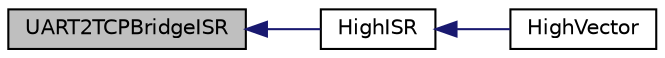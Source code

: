 digraph "UART2TCPBridgeISR"
{
  edge [fontname="Helvetica",fontsize="10",labelfontname="Helvetica",labelfontsize="10"];
  node [fontname="Helvetica",fontsize="10",shape=record];
  rankdir="LR";
  Node1 [label="UART2TCPBridgeISR",height=0.2,width=0.4,color="black", fillcolor="grey75", style="filled", fontcolor="black"];
  Node1 -> Node2 [dir="back",color="midnightblue",fontsize="10",style="solid"];
  Node2 [label="HighISR",height=0.2,width=0.4,color="black", fillcolor="white", style="filled",URL="$_main_demo_8c.html#a0cf3aaf554f17a378336077fb2a86090"];
  Node2 -> Node3 [dir="back",color="midnightblue",fontsize="10",style="solid"];
  Node3 [label="HighVector",height=0.2,width=0.4,color="black", fillcolor="white", style="filled",URL="$_main_demo_8c.html#aee9a5d1d51d00c1aacca70bacea3837a"];
}
